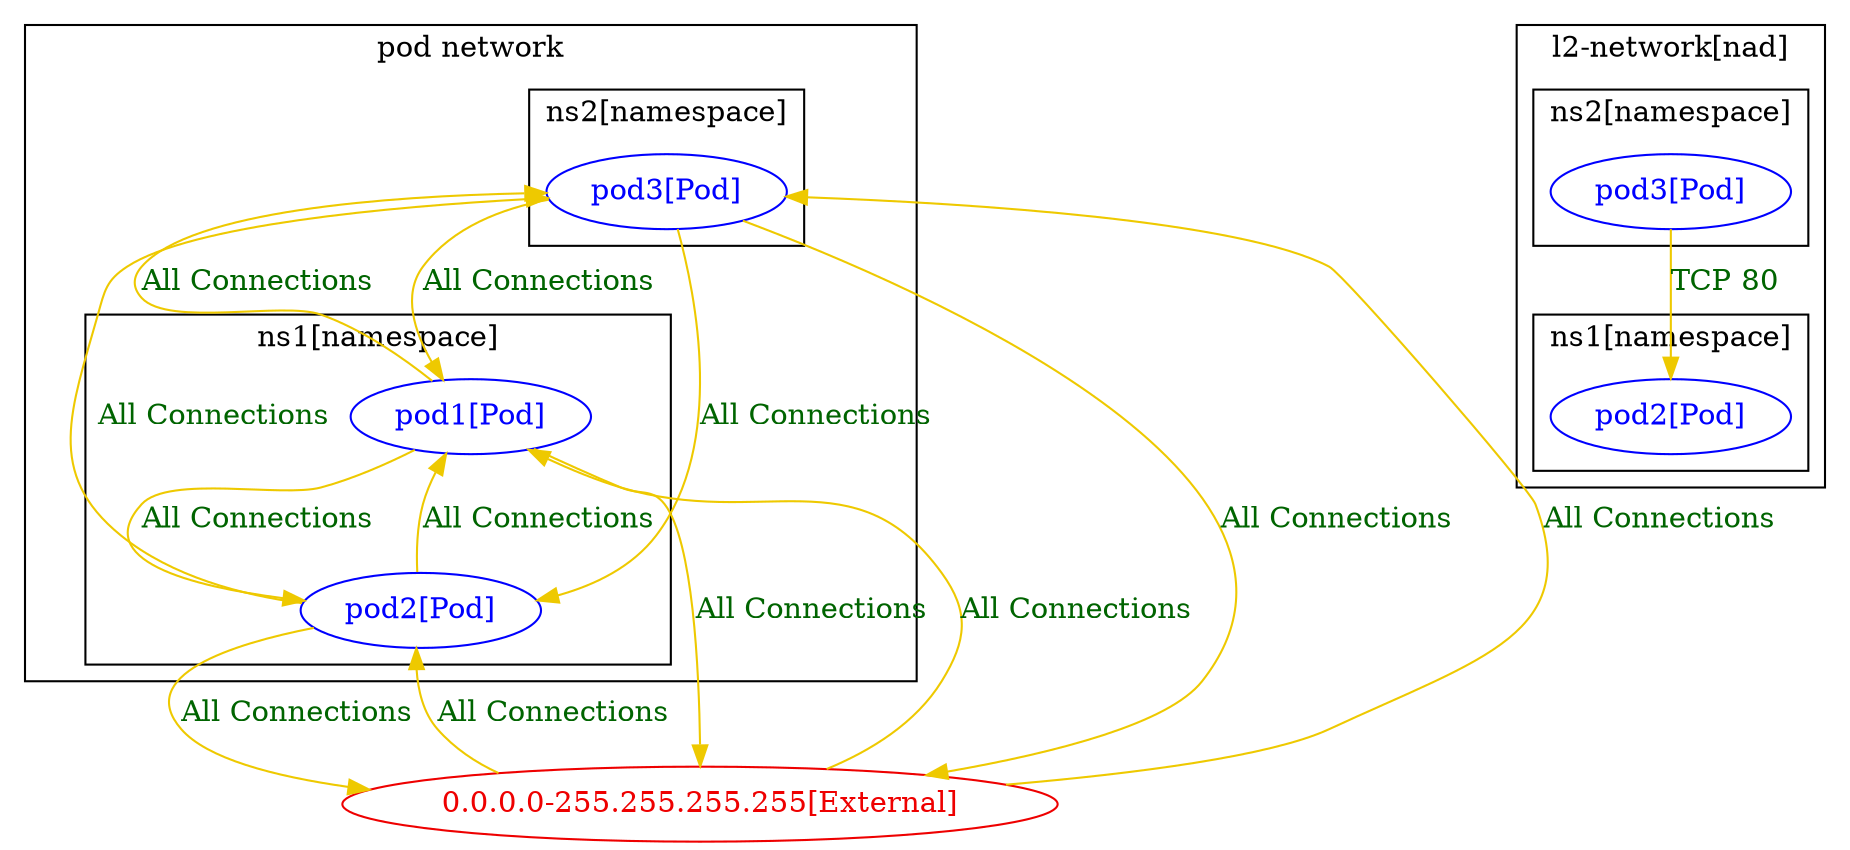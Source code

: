 digraph {
	subgraph "cluster_pod_network" {
	label="pod network"
	subgraph "cluster_ns1[namespace]" {
		color="black"
		fontcolor="black"
		"ns1/pod1[Pod]" [label="pod1[Pod]" color="blue" fontcolor="blue"]
		"ns1/pod2[Pod]" [label="pod2[Pod]" color="blue" fontcolor="blue"]
		label="ns1[namespace]"
	}
	subgraph "cluster_ns2[namespace]" {
		color="black"
		fontcolor="black"
		"ns2/pod3[Pod]" [label="pod3[Pod]" color="blue" fontcolor="blue"]
		label="ns2[namespace]"
	}
	}
	subgraph "cluster_l2-network" {
	label="l2-network[nad]"
	subgraph "cluster_ns1[namespace]" {
		color="black"
		fontcolor="black"
		"ns1/pod2[Pod]l2-network" [label="pod2[Pod]" color="blue" fontcolor="blue"]
		label="ns1[namespace]"
	}
	subgraph "cluster_ns2[namespace]" {
		color="black"
		fontcolor="black"
		"ns2/pod3[Pod]l2-network" [label="pod3[Pod]" color="blue" fontcolor="blue"]
		label="ns2[namespace]"
	}
	}
	"0.0.0.0-255.255.255.255[External]" [label="0.0.0.0-255.255.255.255[External]" color="red2" fontcolor="red2"]
	"0.0.0.0-255.255.255.255[External]" -> "ns1/pod1[Pod]" [label="All Connections" color="gold2" fontcolor="darkgreen" weight=0.5]
	"0.0.0.0-255.255.255.255[External]" -> "ns1/pod2[Pod]" [label="All Connections" color="gold2" fontcolor="darkgreen" weight=0.5]
	"0.0.0.0-255.255.255.255[External]" -> "ns2/pod3[Pod]" [label="All Connections" color="gold2" fontcolor="darkgreen" weight=0.5]
	"ns1/pod1[Pod]" -> "0.0.0.0-255.255.255.255[External]" [label="All Connections" color="gold2" fontcolor="darkgreen" weight=1]
	"ns1/pod1[Pod]" -> "ns1/pod2[Pod]" [label="All Connections" color="gold2" fontcolor="darkgreen" weight=0.5]
	"ns1/pod1[Pod]" -> "ns2/pod3[Pod]" [label="All Connections" color="gold2" fontcolor="darkgreen" weight=0.5]
	"ns1/pod2[Pod]" -> "0.0.0.0-255.255.255.255[External]" [label="All Connections" color="gold2" fontcolor="darkgreen" weight=1]
	"ns1/pod2[Pod]" -> "ns1/pod1[Pod]" [label="All Connections" color="gold2" fontcolor="darkgreen" weight=1]
	"ns1/pod2[Pod]" -> "ns2/pod3[Pod]" [label="All Connections" color="gold2" fontcolor="darkgreen" weight=0.5]
	"ns2/pod3[Pod]" -> "0.0.0.0-255.255.255.255[External]" [label="All Connections" color="gold2" fontcolor="darkgreen" weight=1]
	"ns2/pod3[Pod]" -> "ns1/pod1[Pod]" [label="All Connections" color="gold2" fontcolor="darkgreen" weight=1]
	"ns2/pod3[Pod]" -> "ns1/pod2[Pod]" [label="All Connections" color="gold2" fontcolor="darkgreen" weight=1]
	"ns2/pod3[Pod]l2-network" -> "ns1/pod2[Pod]l2-network" [label="TCP 80" color="gold2" fontcolor="darkgreen" weight=1]
}